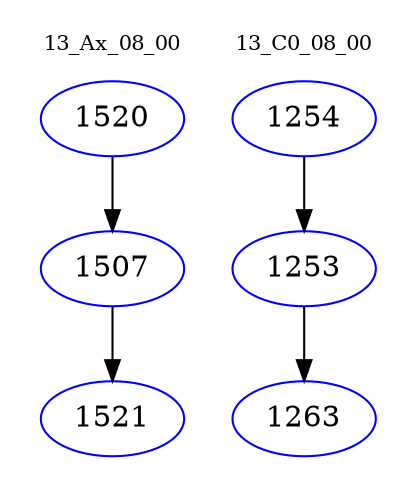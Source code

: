 digraph{
subgraph cluster_0 {
color = white
label = "13_Ax_08_00";
fontsize=10;
T0_1520 [label="1520", color="blue"]
T0_1520 -> T0_1507 [color="black"]
T0_1507 [label="1507", color="blue"]
T0_1507 -> T0_1521 [color="black"]
T0_1521 [label="1521", color="blue"]
}
subgraph cluster_1 {
color = white
label = "13_C0_08_00";
fontsize=10;
T1_1254 [label="1254", color="blue"]
T1_1254 -> T1_1253 [color="black"]
T1_1253 [label="1253", color="blue"]
T1_1253 -> T1_1263 [color="black"]
T1_1263 [label="1263", color="blue"]
}
}
